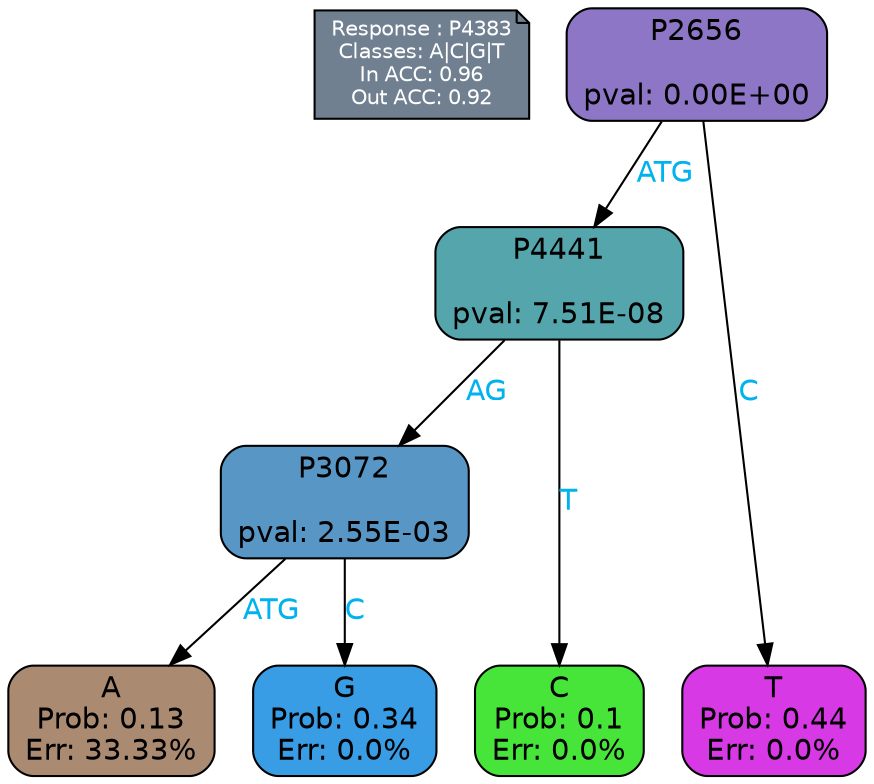digraph Tree {
node [shape=box, style="filled, rounded", color="black", fontname=helvetica] ;
graph [ranksep=equally, splines=polylines, bgcolor=transparent, dpi=600] ;
edge [fontname=helvetica] ;
LEGEND [label="Response : P4383
Classes: A|C|G|T
In ACC: 0.96
Out ACC: 0.92
",shape=note,align=left,style=filled,fillcolor="slategray",fontcolor="white",fontsize=10];1 [label="P2656

pval: 0.00E+00", fillcolor="#8d76c5"] ;
2 [label="P4441

pval: 7.51E-08", fillcolor="#55a5ad"] ;
3 [label="P3072

pval: 2.55E-03", fillcolor="#5897c5"] ;
4 [label="A
Prob: 0.13
Err: 33.33%", fillcolor="#ab8a72"] ;
5 [label="G
Prob: 0.34
Err: 0.0%", fillcolor="#399de5"] ;
6 [label="C
Prob: 0.1
Err: 0.0%", fillcolor="#47e539"] ;
7 [label="T
Prob: 0.44
Err: 0.0%", fillcolor="#d739e5"] ;
1 -> 2 [label="ATG",fontcolor=deepskyblue2] ;
1 -> 7 [label="C",fontcolor=deepskyblue2] ;
2 -> 3 [label="AG",fontcolor=deepskyblue2] ;
2 -> 6 [label="T",fontcolor=deepskyblue2] ;
3 -> 4 [label="ATG",fontcolor=deepskyblue2] ;
3 -> 5 [label="C",fontcolor=deepskyblue2] ;
{rank = same; 4;5;6;7;}{rank = same; LEGEND;1;}}